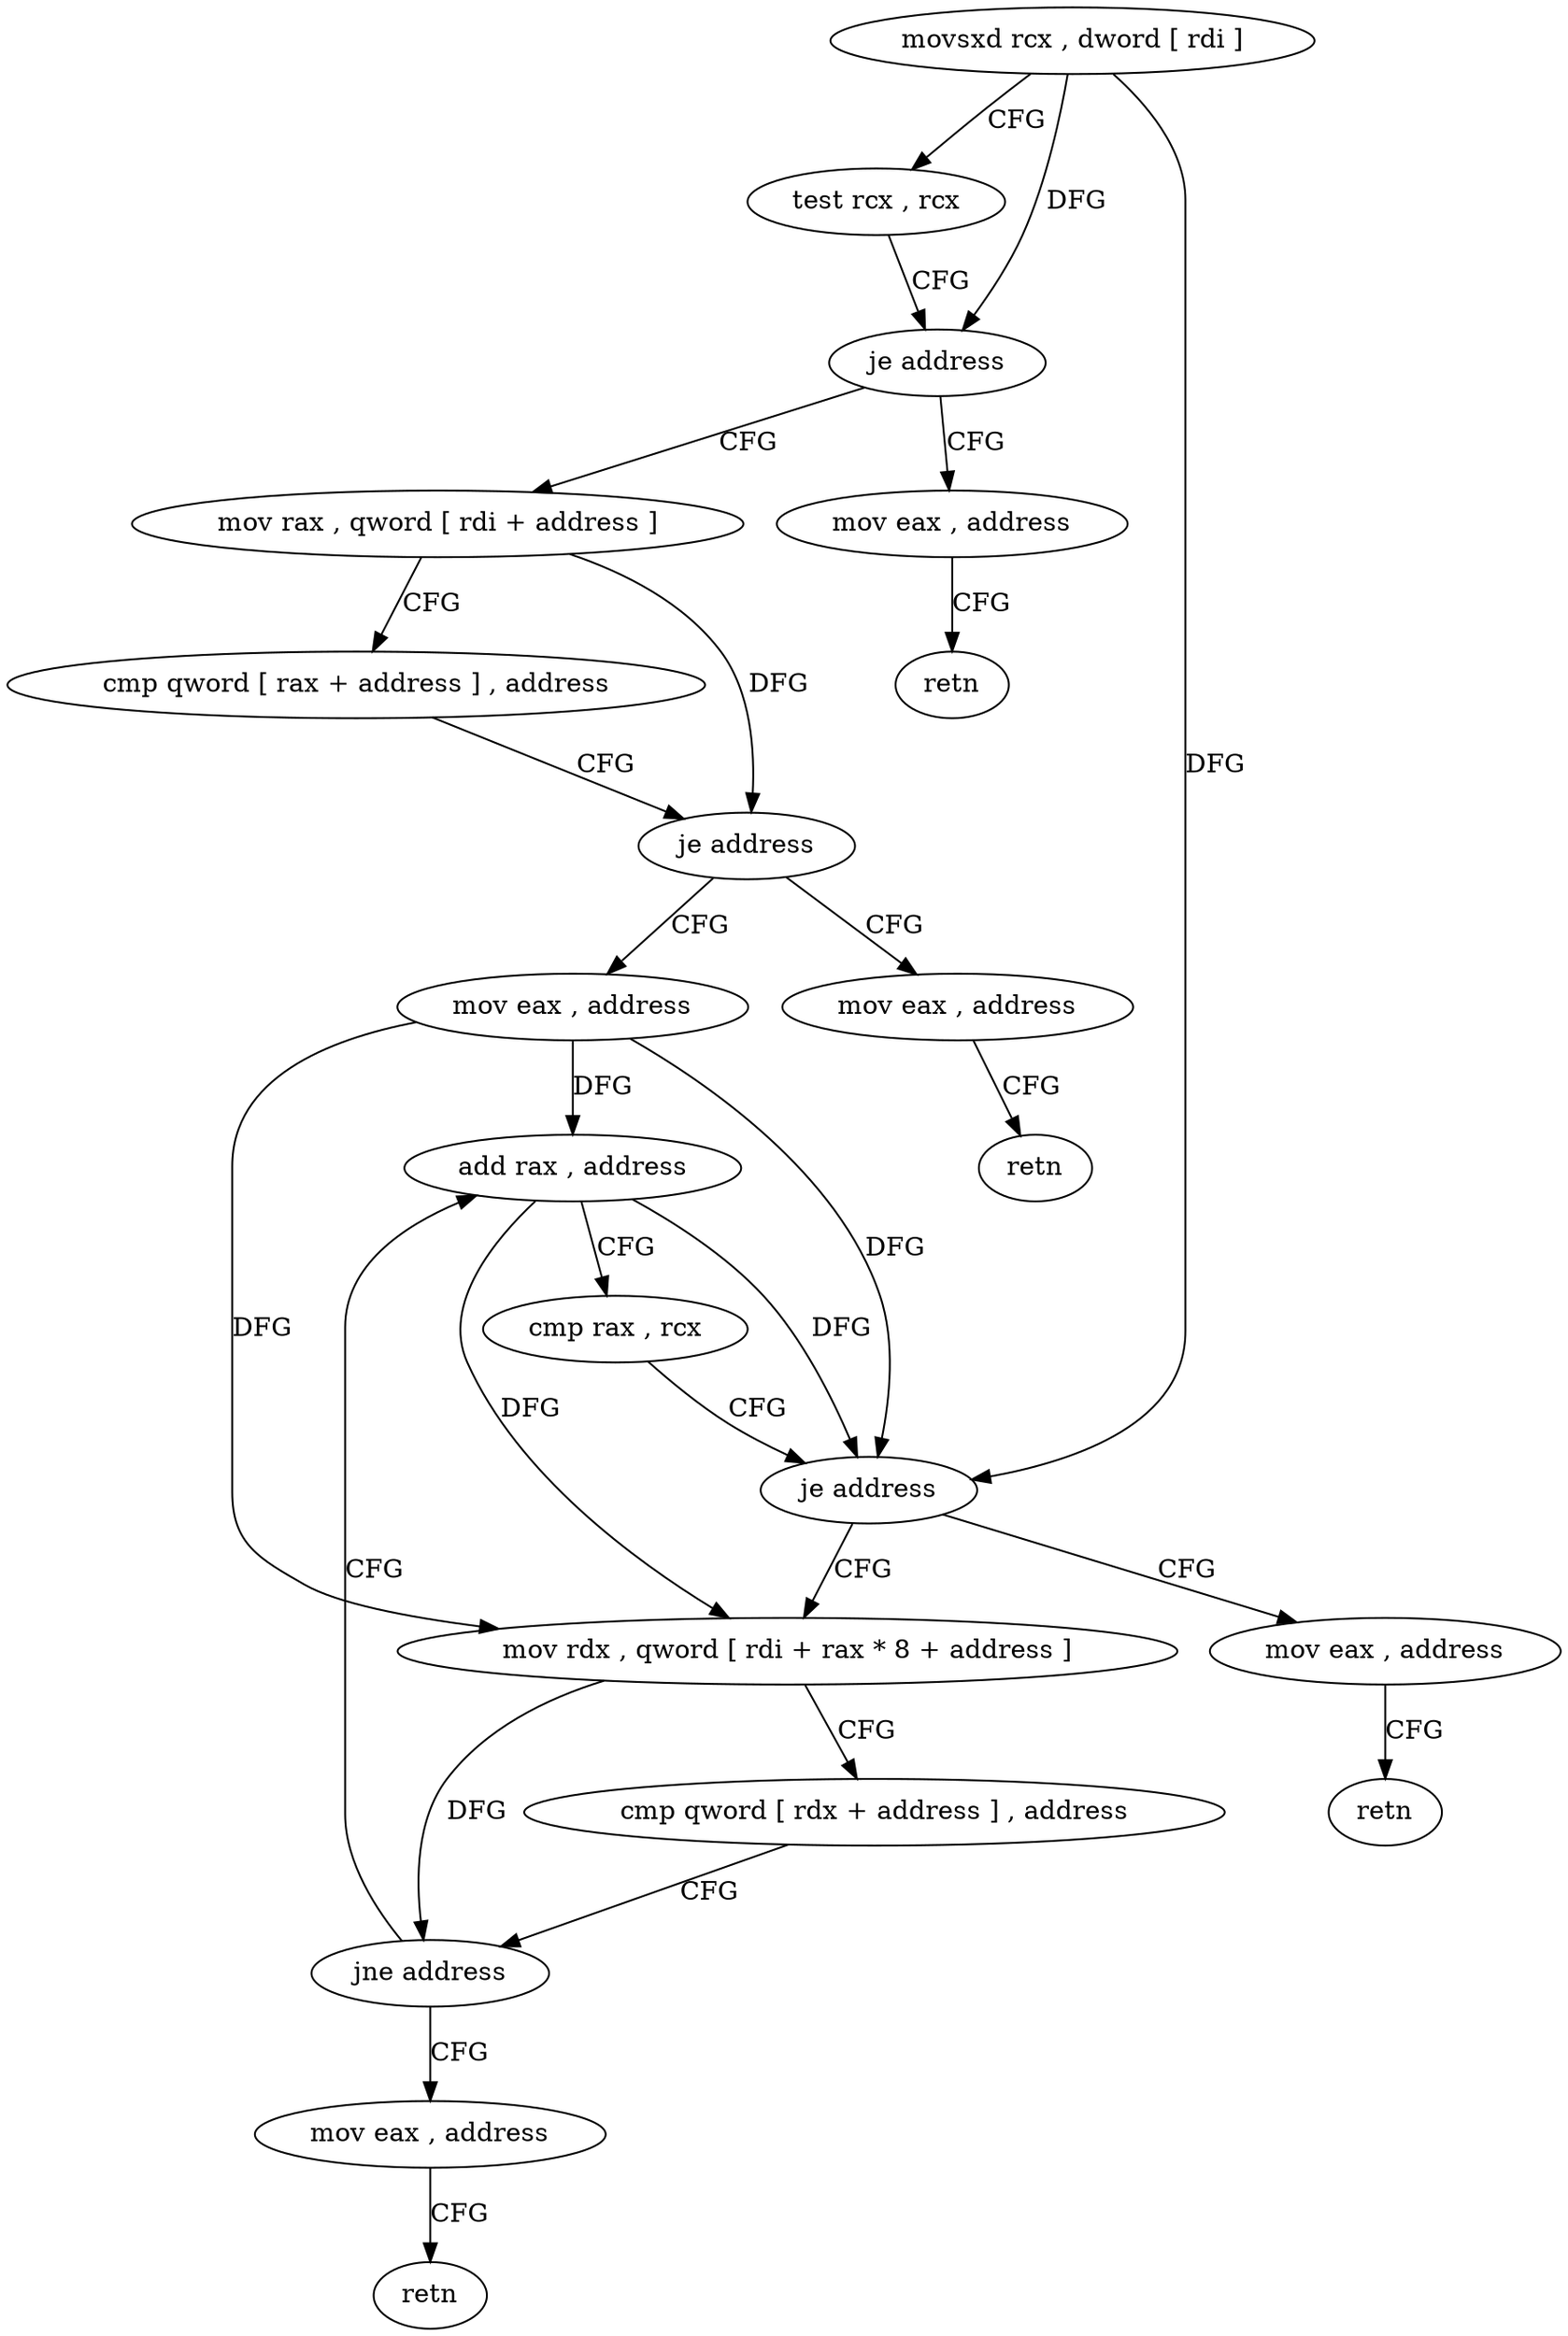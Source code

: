 digraph "func" {
"148593" [label = "movsxd rcx , dword [ rdi ]" ]
"148596" [label = "test rcx , rcx" ]
"148599" [label = "je address" ]
"148650" [label = "mov eax , address" ]
"148601" [label = "mov rax , qword [ rdi + address ]" ]
"148655" [label = "retn" ]
"148605" [label = "cmp qword [ rax + address ] , address" ]
"148610" [label = "je address" ]
"148656" [label = "mov eax , address" ]
"148612" [label = "mov eax , address" ]
"148661" [label = "retn" ]
"148617" [label = "add rax , address" ]
"148644" [label = "mov eax , address" ]
"148649" [label = "retn" ]
"148626" [label = "mov rdx , qword [ rdi + rax * 8 + address ]" ]
"148631" [label = "cmp qword [ rdx + address ] , address" ]
"148636" [label = "jne address" ]
"148638" [label = "mov eax , address" ]
"148621" [label = "cmp rax , rcx" ]
"148624" [label = "je address" ]
"148643" [label = "retn" ]
"148593" -> "148596" [ label = "CFG" ]
"148593" -> "148599" [ label = "DFG" ]
"148593" -> "148624" [ label = "DFG" ]
"148596" -> "148599" [ label = "CFG" ]
"148599" -> "148650" [ label = "CFG" ]
"148599" -> "148601" [ label = "CFG" ]
"148650" -> "148655" [ label = "CFG" ]
"148601" -> "148605" [ label = "CFG" ]
"148601" -> "148610" [ label = "DFG" ]
"148605" -> "148610" [ label = "CFG" ]
"148610" -> "148656" [ label = "CFG" ]
"148610" -> "148612" [ label = "CFG" ]
"148656" -> "148661" [ label = "CFG" ]
"148612" -> "148617" [ label = "DFG" ]
"148612" -> "148624" [ label = "DFG" ]
"148612" -> "148626" [ label = "DFG" ]
"148617" -> "148621" [ label = "CFG" ]
"148617" -> "148624" [ label = "DFG" ]
"148617" -> "148626" [ label = "DFG" ]
"148644" -> "148649" [ label = "CFG" ]
"148626" -> "148631" [ label = "CFG" ]
"148626" -> "148636" [ label = "DFG" ]
"148631" -> "148636" [ label = "CFG" ]
"148636" -> "148617" [ label = "CFG" ]
"148636" -> "148638" [ label = "CFG" ]
"148638" -> "148643" [ label = "CFG" ]
"148621" -> "148624" [ label = "CFG" ]
"148624" -> "148644" [ label = "CFG" ]
"148624" -> "148626" [ label = "CFG" ]
}
